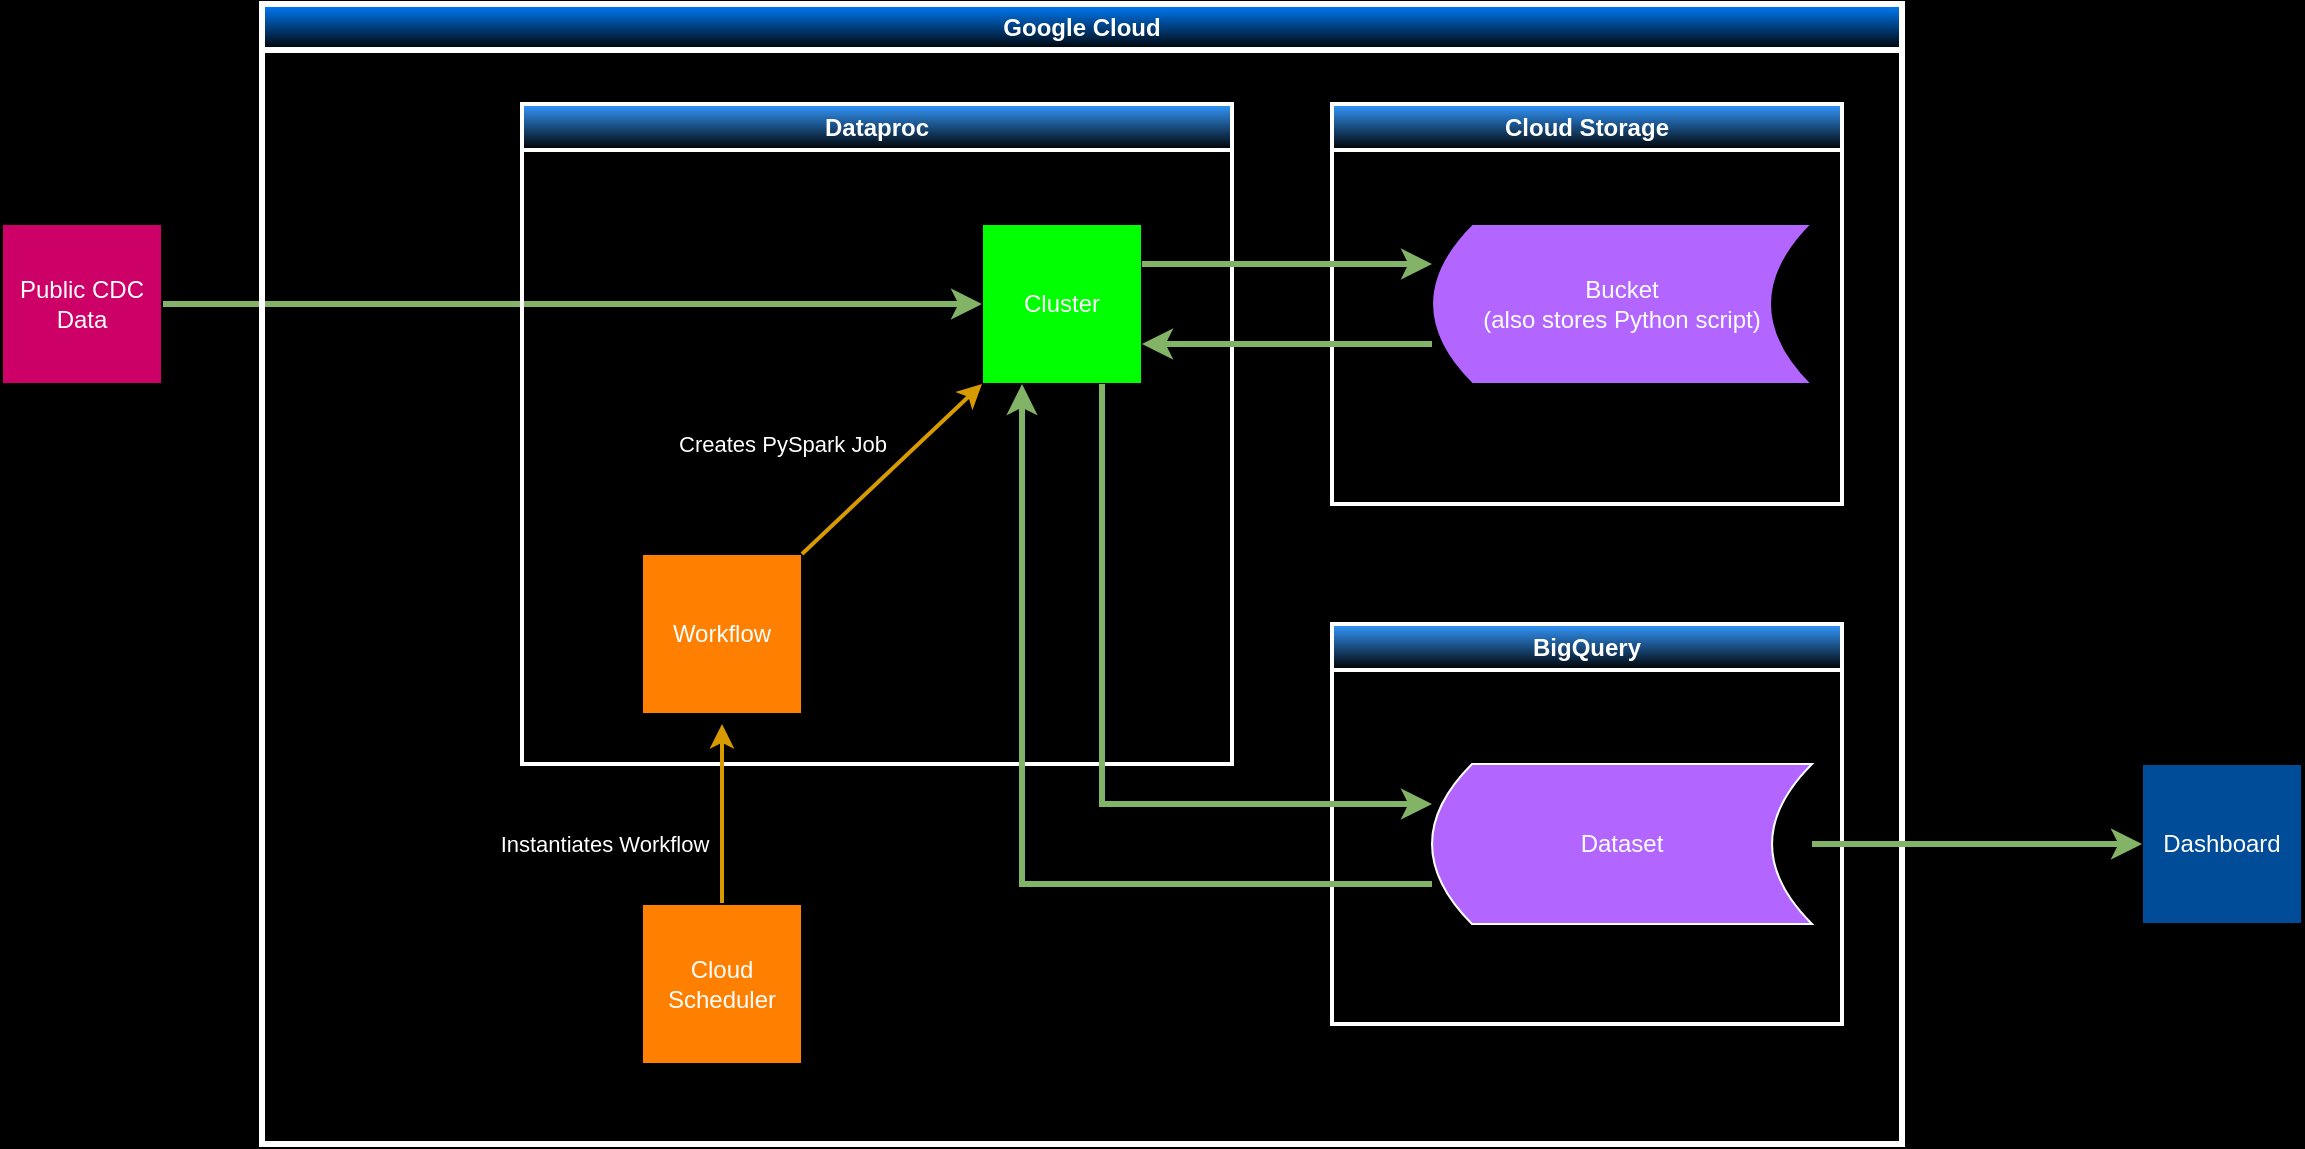<mxfile version="24.2.3" type="device">
  <diagram name="Page-1" id="pRUnBnFPxpvmqkvnZVGJ">
    <mxGraphModel dx="2016" dy="694" grid="1" gridSize="10" guides="1" tooltips="1" connect="1" arrows="1" fold="1" page="1" pageScale="1" pageWidth="850" pageHeight="1100" background="#000000" math="0" shadow="0">
      <root>
        <mxCell id="0" />
        <mxCell id="1" parent="0" />
        <mxCell id="E3p79ck7lgWa1YziOl5S-13" style="edgeStyle=orthogonalEdgeStyle;rounded=0;orthogonalLoop=1;jettySize=auto;html=1;exitX=1;exitY=0.5;exitDx=0;exitDy=0;entryX=0;entryY=0.5;entryDx=0;entryDy=0;fillColor=#d5e8d4;strokeColor=#82b366;strokeWidth=3;" parent="1" source="E3p79ck7lgWa1YziOl5S-1" target="E3p79ck7lgWa1YziOl5S-4" edge="1">
          <mxGeometry relative="1" as="geometry" />
        </mxCell>
        <mxCell id="E3p79ck7lgWa1YziOl5S-1" value="Public CDC Data" style="whiteSpace=wrap;html=1;aspect=fixed;fillColor=#CC0066;fontColor=#FFFFFF;" parent="1" vertex="1">
          <mxGeometry x="-110" y="200" width="80" height="80" as="geometry" />
        </mxCell>
        <mxCell id="E3p79ck7lgWa1YziOl5S-3" value="Google Cloud" style="swimlane;whiteSpace=wrap;html=1;strokeColor=#FFFFFF;strokeWidth=3;fillColor=#007FFF;gradientColor=default;fontColor=#FFFFFF;" parent="1" vertex="1">
          <mxGeometry x="20" y="90" width="820" height="570" as="geometry" />
        </mxCell>
        <mxCell id="E3p79ck7lgWa1YziOl5S-6" value="Dataproc" style="swimlane;whiteSpace=wrap;html=1;strokeColor=#FFFFFF;strokeWidth=2;fillColor=#3399FF;gradientColor=default;fontColor=#FFFFFF;" parent="E3p79ck7lgWa1YziOl5S-3" vertex="1">
          <mxGeometry x="130" y="50" width="355" height="330" as="geometry" />
        </mxCell>
        <mxCell id="E3p79ck7lgWa1YziOl5S-4" value="Cluster" style="whiteSpace=wrap;html=1;aspect=fixed;fillColor=#00FF00;fontColor=#FFFFFF;" parent="E3p79ck7lgWa1YziOl5S-6" vertex="1">
          <mxGeometry x="230" y="60" width="80" height="80" as="geometry" />
        </mxCell>
        <mxCell id="E3p79ck7lgWa1YziOl5S-24" value="Workflow" style="whiteSpace=wrap;html=1;aspect=fixed;fillColor=#FF8000;fontColor=#FFFFFF;" parent="E3p79ck7lgWa1YziOl5S-6" vertex="1">
          <mxGeometry x="60" y="225" width="80" height="80" as="geometry" />
        </mxCell>
        <mxCell id="E3p79ck7lgWa1YziOl5S-22" value="Creates PySpark Job" style="endArrow=classic;html=1;rounded=0;entryX=0;entryY=1;entryDx=0;entryDy=0;exitX=1;exitY=0;exitDx=0;exitDy=0;fillColor=#ffe6cc;strokeColor=#d79b00;strokeWidth=2;fontColor=#FFFFFF;labelBackgroundColor=none;" parent="E3p79ck7lgWa1YziOl5S-6" source="E3p79ck7lgWa1YziOl5S-24" target="E3p79ck7lgWa1YziOl5S-4" edge="1">
          <mxGeometry x="-0.507" y="47" width="50" height="50" relative="1" as="geometry">
            <mxPoint x="150" y="260" as="sourcePoint" />
            <mxPoint x="180" y="200" as="targetPoint" />
            <mxPoint as="offset" />
          </mxGeometry>
        </mxCell>
        <mxCell id="E3p79ck7lgWa1YziOl5S-7" value="Cloud Storage" style="swimlane;whiteSpace=wrap;html=1;strokeColor=#FFFFFF;strokeWidth=2;fillColor=#3399FF;gradientColor=default;fontColor=#FFFFFF;" parent="E3p79ck7lgWa1YziOl5S-3" vertex="1">
          <mxGeometry x="535" y="50" width="255" height="200" as="geometry" />
        </mxCell>
        <mxCell id="E3p79ck7lgWa1YziOl5S-19" value="Bucket&lt;br&gt;(also stores Python script)" style="shape=dataStorage;whiteSpace=wrap;html=1;fixedSize=1;fillColor=#B266FF;fontColor=#FFFFFF;" parent="E3p79ck7lgWa1YziOl5S-7" vertex="1">
          <mxGeometry x="50" y="60" width="190" height="80" as="geometry" />
        </mxCell>
        <mxCell id="E3p79ck7lgWa1YziOl5S-11" value="BigQuery" style="swimlane;whiteSpace=wrap;html=1;strokeColor=#FFFFFF;strokeWidth=2;fillColor=#3399FF;gradientColor=default;fontColor=#FFFFFF;" parent="E3p79ck7lgWa1YziOl5S-3" vertex="1">
          <mxGeometry x="535" y="310" width="255" height="200" as="geometry" />
        </mxCell>
        <mxCell id="E3p79ck7lgWa1YziOl5S-18" value="Dataset" style="shape=dataStorage;whiteSpace=wrap;html=1;fixedSize=1;strokeColor=#FFFFFF;fillColor=#B266FF;fontColor=#FFFFFF;" parent="E3p79ck7lgWa1YziOl5S-11" vertex="1">
          <mxGeometry x="50" y="70" width="190" height="80" as="geometry" />
        </mxCell>
        <mxCell id="E3p79ck7lgWa1YziOl5S-14" style="edgeStyle=orthogonalEdgeStyle;rounded=0;orthogonalLoop=1;jettySize=auto;html=1;exitX=1;exitY=0.25;exitDx=0;exitDy=0;entryX=0;entryY=0.25;entryDx=0;entryDy=0;fillColor=#d5e8d4;strokeColor=#82b366;strokeWidth=3;" parent="E3p79ck7lgWa1YziOl5S-3" source="E3p79ck7lgWa1YziOl5S-4" target="E3p79ck7lgWa1YziOl5S-19" edge="1">
          <mxGeometry relative="1" as="geometry">
            <mxPoint x="525" y="130" as="targetPoint" />
          </mxGeometry>
        </mxCell>
        <mxCell id="E3p79ck7lgWa1YziOl5S-15" style="edgeStyle=orthogonalEdgeStyle;rounded=0;orthogonalLoop=1;jettySize=auto;html=1;exitX=0;exitY=0.75;exitDx=0;exitDy=0;entryX=0.25;entryY=1;entryDx=0;entryDy=0;strokeColor=#82b366;fillColor=#d5e8d4;strokeWidth=3;" parent="E3p79ck7lgWa1YziOl5S-3" source="E3p79ck7lgWa1YziOl5S-18" target="E3p79ck7lgWa1YziOl5S-4" edge="1">
          <mxGeometry relative="1" as="geometry">
            <mxPoint x="595" y="430" as="sourcePoint" />
          </mxGeometry>
        </mxCell>
        <mxCell id="E3p79ck7lgWa1YziOl5S-16" style="edgeStyle=orthogonalEdgeStyle;rounded=0;orthogonalLoop=1;jettySize=auto;html=1;exitX=0.75;exitY=1;exitDx=0;exitDy=0;entryX=0;entryY=0.25;entryDx=0;entryDy=0;fillColor=#d5e8d4;strokeColor=#82b366;strokeWidth=3;" parent="E3p79ck7lgWa1YziOl5S-3" source="E3p79ck7lgWa1YziOl5S-4" target="E3p79ck7lgWa1YziOl5S-18" edge="1">
          <mxGeometry relative="1" as="geometry">
            <mxPoint x="595" y="390" as="targetPoint" />
          </mxGeometry>
        </mxCell>
        <mxCell id="E3p79ck7lgWa1YziOl5S-17" style="edgeStyle=orthogonalEdgeStyle;rounded=0;orthogonalLoop=1;jettySize=auto;html=1;exitX=0;exitY=0.75;exitDx=0;exitDy=0;entryX=1;entryY=0.75;entryDx=0;entryDy=0;fillColor=#d5e8d4;strokeColor=#82b366;strokeWidth=3;" parent="E3p79ck7lgWa1YziOl5S-3" source="E3p79ck7lgWa1YziOl5S-19" target="E3p79ck7lgWa1YziOl5S-4" edge="1">
          <mxGeometry relative="1" as="geometry">
            <mxPoint x="595" y="170" as="sourcePoint" />
          </mxGeometry>
        </mxCell>
        <mxCell id="E3p79ck7lgWa1YziOl5S-25" value="Instantiates Workflow" style="edgeStyle=orthogonalEdgeStyle;rounded=0;orthogonalLoop=1;jettySize=auto;html=1;exitX=0.5;exitY=0;exitDx=0;exitDy=0;fillColor=#ffe6cc;strokeColor=#d79b00;strokeWidth=2;fontColor=#FFFFFF;labelBackgroundColor=none;" parent="E3p79ck7lgWa1YziOl5S-3" source="E3p79ck7lgWa1YziOl5S-20" edge="1">
          <mxGeometry x="-0.337" y="60" relative="1" as="geometry">
            <mxPoint x="230" y="360" as="targetPoint" />
            <mxPoint x="1" as="offset" />
          </mxGeometry>
        </mxCell>
        <mxCell id="E3p79ck7lgWa1YziOl5S-20" value="Cloud Scheduler" style="whiteSpace=wrap;html=1;aspect=fixed;fillColor=#FF8000;fontColor=#FFFFFF;" parent="E3p79ck7lgWa1YziOl5S-3" vertex="1">
          <mxGeometry x="190" y="450" width="80" height="80" as="geometry" />
        </mxCell>
        <mxCell id="E3p79ck7lgWa1YziOl5S-30" value="Dashboard" style="whiteSpace=wrap;html=1;aspect=fixed;fillColor=#004C99;fontColor=#FFFFFF;" parent="1" vertex="1">
          <mxGeometry x="960" y="470" width="80" height="80" as="geometry" />
        </mxCell>
        <mxCell id="E3p79ck7lgWa1YziOl5S-31" style="edgeStyle=orthogonalEdgeStyle;rounded=0;orthogonalLoop=1;jettySize=auto;html=1;exitX=1;exitY=0.5;exitDx=0;exitDy=0;fillColor=#d5e8d4;strokeColor=#82b366;strokeWidth=3;" parent="1" source="E3p79ck7lgWa1YziOl5S-18" edge="1">
          <mxGeometry relative="1" as="geometry">
            <mxPoint x="820" y="340" as="sourcePoint" />
            <mxPoint x="960" y="510" as="targetPoint" />
          </mxGeometry>
        </mxCell>
      </root>
    </mxGraphModel>
  </diagram>
</mxfile>
